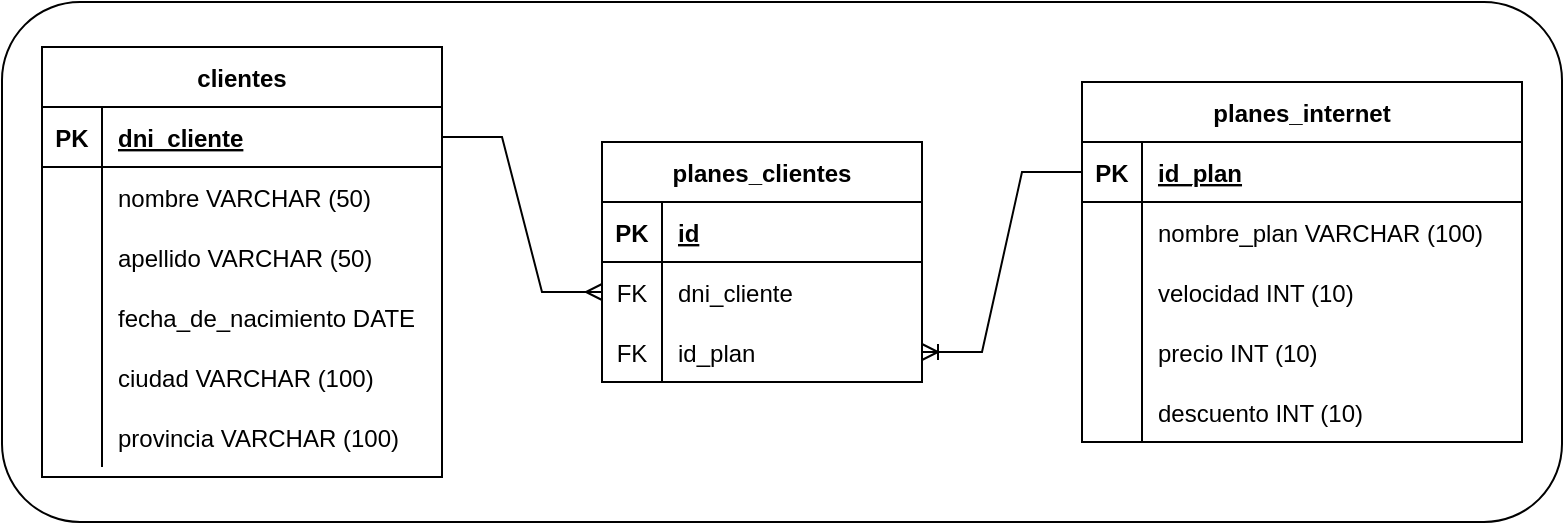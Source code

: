 <mxfile version="20.6.0" type="device"><diagram id="17K92UiK8DjXXEtSx2TE" name="Página-1"><mxGraphModel dx="2036" dy="514" grid="1" gridSize="10" guides="1" tooltips="1" connect="1" arrows="1" fold="1" page="1" pageScale="1" pageWidth="850" pageHeight="1100" math="0" shadow="0"><root><mxCell id="0"/><mxCell id="1" parent="0"/><mxCell id="JZT1kKyq05HZm3mfblYj-119" value="" style="rounded=1;whiteSpace=wrap;html=1;" vertex="1" parent="1"><mxGeometry x="-820" y="170" width="780" height="260" as="geometry"/></mxCell><mxCell id="JZT1kKyq05HZm3mfblYj-1" value="clientes" style="shape=table;startSize=30;container=1;collapsible=1;childLayout=tableLayout;fixedRows=1;rowLines=0;fontStyle=1;align=center;resizeLast=1;" vertex="1" parent="1"><mxGeometry x="-800" y="192.5" width="200" height="215" as="geometry"/></mxCell><mxCell id="JZT1kKyq05HZm3mfblYj-2" value="" style="shape=tableRow;horizontal=0;startSize=0;swimlaneHead=0;swimlaneBody=0;fillColor=none;collapsible=0;dropTarget=0;points=[[0,0.5],[1,0.5]];portConstraint=eastwest;top=0;left=0;right=0;bottom=1;" vertex="1" parent="JZT1kKyq05HZm3mfblYj-1"><mxGeometry y="30" width="200" height="30" as="geometry"/></mxCell><mxCell id="JZT1kKyq05HZm3mfblYj-3" value="PK" style="shape=partialRectangle;connectable=0;fillColor=none;top=0;left=0;bottom=0;right=0;fontStyle=1;overflow=hidden;" vertex="1" parent="JZT1kKyq05HZm3mfblYj-2"><mxGeometry width="30" height="30" as="geometry"><mxRectangle width="30" height="30" as="alternateBounds"/></mxGeometry></mxCell><mxCell id="JZT1kKyq05HZm3mfblYj-4" value="dni_cliente" style="shape=partialRectangle;connectable=0;fillColor=none;top=0;left=0;bottom=0;right=0;align=left;spacingLeft=6;fontStyle=5;overflow=hidden;" vertex="1" parent="JZT1kKyq05HZm3mfblYj-2"><mxGeometry x="30" width="170" height="30" as="geometry"><mxRectangle width="170" height="30" as="alternateBounds"/></mxGeometry></mxCell><mxCell id="JZT1kKyq05HZm3mfblYj-5" value="" style="shape=tableRow;horizontal=0;startSize=0;swimlaneHead=0;swimlaneBody=0;fillColor=none;collapsible=0;dropTarget=0;points=[[0,0.5],[1,0.5]];portConstraint=eastwest;top=0;left=0;right=0;bottom=0;" vertex="1" parent="JZT1kKyq05HZm3mfblYj-1"><mxGeometry y="60" width="200" height="30" as="geometry"/></mxCell><mxCell id="JZT1kKyq05HZm3mfblYj-6" value="" style="shape=partialRectangle;connectable=0;fillColor=none;top=0;left=0;bottom=0;right=0;editable=1;overflow=hidden;" vertex="1" parent="JZT1kKyq05HZm3mfblYj-5"><mxGeometry width="30" height="30" as="geometry"><mxRectangle width="30" height="30" as="alternateBounds"/></mxGeometry></mxCell><mxCell id="JZT1kKyq05HZm3mfblYj-7" value="nombre VARCHAR (50)" style="shape=partialRectangle;connectable=0;fillColor=none;top=0;left=0;bottom=0;right=0;align=left;spacingLeft=6;overflow=hidden;" vertex="1" parent="JZT1kKyq05HZm3mfblYj-5"><mxGeometry x="30" width="170" height="30" as="geometry"><mxRectangle width="170" height="30" as="alternateBounds"/></mxGeometry></mxCell><mxCell id="JZT1kKyq05HZm3mfblYj-8" value="" style="shape=tableRow;horizontal=0;startSize=0;swimlaneHead=0;swimlaneBody=0;fillColor=none;collapsible=0;dropTarget=0;points=[[0,0.5],[1,0.5]];portConstraint=eastwest;top=0;left=0;right=0;bottom=0;" vertex="1" parent="JZT1kKyq05HZm3mfblYj-1"><mxGeometry y="90" width="200" height="30" as="geometry"/></mxCell><mxCell id="JZT1kKyq05HZm3mfblYj-9" value="" style="shape=partialRectangle;connectable=0;fillColor=none;top=0;left=0;bottom=0;right=0;editable=1;overflow=hidden;" vertex="1" parent="JZT1kKyq05HZm3mfblYj-8"><mxGeometry width="30" height="30" as="geometry"><mxRectangle width="30" height="30" as="alternateBounds"/></mxGeometry></mxCell><mxCell id="JZT1kKyq05HZm3mfblYj-10" value="apellido VARCHAR (50)" style="shape=partialRectangle;connectable=0;fillColor=none;top=0;left=0;bottom=0;right=0;align=left;spacingLeft=6;overflow=hidden;" vertex="1" parent="JZT1kKyq05HZm3mfblYj-8"><mxGeometry x="30" width="170" height="30" as="geometry"><mxRectangle width="170" height="30" as="alternateBounds"/></mxGeometry></mxCell><mxCell id="JZT1kKyq05HZm3mfblYj-11" value="" style="shape=tableRow;horizontal=0;startSize=0;swimlaneHead=0;swimlaneBody=0;fillColor=none;collapsible=0;dropTarget=0;points=[[0,0.5],[1,0.5]];portConstraint=eastwest;top=0;left=0;right=0;bottom=0;" vertex="1" parent="JZT1kKyq05HZm3mfblYj-1"><mxGeometry y="120" width="200" height="30" as="geometry"/></mxCell><mxCell id="JZT1kKyq05HZm3mfblYj-12" value="" style="shape=partialRectangle;connectable=0;fillColor=none;top=0;left=0;bottom=0;right=0;editable=1;overflow=hidden;" vertex="1" parent="JZT1kKyq05HZm3mfblYj-11"><mxGeometry width="30" height="30" as="geometry"><mxRectangle width="30" height="30" as="alternateBounds"/></mxGeometry></mxCell><mxCell id="JZT1kKyq05HZm3mfblYj-13" value="fecha_de_nacimiento DATE" style="shape=partialRectangle;connectable=0;fillColor=none;top=0;left=0;bottom=0;right=0;align=left;spacingLeft=6;overflow=hidden;" vertex="1" parent="JZT1kKyq05HZm3mfblYj-11"><mxGeometry x="30" width="170" height="30" as="geometry"><mxRectangle width="170" height="30" as="alternateBounds"/></mxGeometry></mxCell><mxCell id="JZT1kKyq05HZm3mfblYj-14" value="" style="shape=tableRow;horizontal=0;startSize=0;swimlaneHead=0;swimlaneBody=0;fillColor=none;collapsible=0;dropTarget=0;points=[[0,0.5],[1,0.5]];portConstraint=eastwest;top=0;left=0;right=0;bottom=0;" vertex="1" parent="JZT1kKyq05HZm3mfblYj-1"><mxGeometry y="150" width="200" height="30" as="geometry"/></mxCell><mxCell id="JZT1kKyq05HZm3mfblYj-15" value="" style="shape=partialRectangle;connectable=0;fillColor=none;top=0;left=0;bottom=0;right=0;editable=1;overflow=hidden;" vertex="1" parent="JZT1kKyq05HZm3mfblYj-14"><mxGeometry width="30" height="30" as="geometry"><mxRectangle width="30" height="30" as="alternateBounds"/></mxGeometry></mxCell><mxCell id="JZT1kKyq05HZm3mfblYj-16" value="ciudad VARCHAR (100)" style="shape=partialRectangle;connectable=0;fillColor=none;top=0;left=0;bottom=0;right=0;align=left;spacingLeft=6;overflow=hidden;" vertex="1" parent="JZT1kKyq05HZm3mfblYj-14"><mxGeometry x="30" width="170" height="30" as="geometry"><mxRectangle width="170" height="30" as="alternateBounds"/></mxGeometry></mxCell><mxCell id="JZT1kKyq05HZm3mfblYj-17" value="" style="shape=tableRow;horizontal=0;startSize=0;swimlaneHead=0;swimlaneBody=0;fillColor=none;collapsible=0;dropTarget=0;points=[[0,0.5],[1,0.5]];portConstraint=eastwest;top=0;left=0;right=0;bottom=0;" vertex="1" parent="JZT1kKyq05HZm3mfblYj-1"><mxGeometry y="180" width="200" height="30" as="geometry"/></mxCell><mxCell id="JZT1kKyq05HZm3mfblYj-18" value="" style="shape=partialRectangle;connectable=0;fillColor=none;top=0;left=0;bottom=0;right=0;editable=1;overflow=hidden;" vertex="1" parent="JZT1kKyq05HZm3mfblYj-17"><mxGeometry width="30" height="30" as="geometry"><mxRectangle width="30" height="30" as="alternateBounds"/></mxGeometry></mxCell><mxCell id="JZT1kKyq05HZm3mfblYj-19" value="provincia VARCHAR (100)" style="shape=partialRectangle;connectable=0;fillColor=none;top=0;left=0;bottom=0;right=0;align=left;spacingLeft=6;overflow=hidden;" vertex="1" parent="JZT1kKyq05HZm3mfblYj-17"><mxGeometry x="30" width="170" height="30" as="geometry"><mxRectangle width="170" height="30" as="alternateBounds"/></mxGeometry></mxCell><mxCell id="JZT1kKyq05HZm3mfblYj-69" value="planes_clientes" style="shape=table;startSize=30;container=1;collapsible=1;childLayout=tableLayout;fixedRows=1;rowLines=0;fontStyle=1;align=center;resizeLast=1;" vertex="1" parent="1"><mxGeometry x="-520" y="240" width="160" height="120" as="geometry"/></mxCell><mxCell id="JZT1kKyq05HZm3mfblYj-70" value="" style="shape=tableRow;horizontal=0;startSize=0;swimlaneHead=0;swimlaneBody=0;fillColor=none;collapsible=0;dropTarget=0;points=[[0,0.5],[1,0.5]];portConstraint=eastwest;top=0;left=0;right=0;bottom=1;" vertex="1" parent="JZT1kKyq05HZm3mfblYj-69"><mxGeometry y="30" width="160" height="30" as="geometry"/></mxCell><mxCell id="JZT1kKyq05HZm3mfblYj-71" value="PK" style="shape=partialRectangle;connectable=0;fillColor=none;top=0;left=0;bottom=0;right=0;fontStyle=1;overflow=hidden;" vertex="1" parent="JZT1kKyq05HZm3mfblYj-70"><mxGeometry width="30" height="30" as="geometry"><mxRectangle width="30" height="30" as="alternateBounds"/></mxGeometry></mxCell><mxCell id="JZT1kKyq05HZm3mfblYj-72" value="id" style="shape=partialRectangle;connectable=0;fillColor=none;top=0;left=0;bottom=0;right=0;align=left;spacingLeft=6;fontStyle=5;overflow=hidden;" vertex="1" parent="JZT1kKyq05HZm3mfblYj-70"><mxGeometry x="30" width="130" height="30" as="geometry"><mxRectangle width="130" height="30" as="alternateBounds"/></mxGeometry></mxCell><mxCell id="JZT1kKyq05HZm3mfblYj-73" value="" style="shape=tableRow;horizontal=0;startSize=0;swimlaneHead=0;swimlaneBody=0;fillColor=none;collapsible=0;dropTarget=0;points=[[0,0.5],[1,0.5]];portConstraint=eastwest;top=0;left=0;right=0;bottom=0;" vertex="1" parent="JZT1kKyq05HZm3mfblYj-69"><mxGeometry y="60" width="160" height="30" as="geometry"/></mxCell><mxCell id="JZT1kKyq05HZm3mfblYj-74" value="FK" style="shape=partialRectangle;connectable=0;fillColor=none;top=0;left=0;bottom=0;right=0;editable=1;overflow=hidden;" vertex="1" parent="JZT1kKyq05HZm3mfblYj-73"><mxGeometry width="30" height="30" as="geometry"><mxRectangle width="30" height="30" as="alternateBounds"/></mxGeometry></mxCell><mxCell id="JZT1kKyq05HZm3mfblYj-75" value="dni_cliente" style="shape=partialRectangle;connectable=0;fillColor=none;top=0;left=0;bottom=0;right=0;align=left;spacingLeft=6;overflow=hidden;" vertex="1" parent="JZT1kKyq05HZm3mfblYj-73"><mxGeometry x="30" width="130" height="30" as="geometry"><mxRectangle width="130" height="30" as="alternateBounds"/></mxGeometry></mxCell><mxCell id="JZT1kKyq05HZm3mfblYj-76" value="" style="shape=tableRow;horizontal=0;startSize=0;swimlaneHead=0;swimlaneBody=0;fillColor=none;collapsible=0;dropTarget=0;points=[[0,0.5],[1,0.5]];portConstraint=eastwest;top=0;left=0;right=0;bottom=0;" vertex="1" parent="JZT1kKyq05HZm3mfblYj-69"><mxGeometry y="90" width="160" height="30" as="geometry"/></mxCell><mxCell id="JZT1kKyq05HZm3mfblYj-77" value="FK" style="shape=partialRectangle;connectable=0;fillColor=none;top=0;left=0;bottom=0;right=0;editable=1;overflow=hidden;" vertex="1" parent="JZT1kKyq05HZm3mfblYj-76"><mxGeometry width="30" height="30" as="geometry"><mxRectangle width="30" height="30" as="alternateBounds"/></mxGeometry></mxCell><mxCell id="JZT1kKyq05HZm3mfblYj-78" value="id_plan" style="shape=partialRectangle;connectable=0;fillColor=none;top=0;left=0;bottom=0;right=0;align=left;spacingLeft=6;overflow=hidden;" vertex="1" parent="JZT1kKyq05HZm3mfblYj-76"><mxGeometry x="30" width="130" height="30" as="geometry"><mxRectangle width="130" height="30" as="alternateBounds"/></mxGeometry></mxCell><mxCell id="JZT1kKyq05HZm3mfblYj-98" value="planes_internet" style="shape=table;startSize=30;container=1;collapsible=1;childLayout=tableLayout;fixedRows=1;rowLines=0;fontStyle=1;align=center;resizeLast=1;" vertex="1" parent="1"><mxGeometry x="-280" y="210" width="220" height="180" as="geometry"/></mxCell><mxCell id="JZT1kKyq05HZm3mfblYj-99" value="" style="shape=tableRow;horizontal=0;startSize=0;swimlaneHead=0;swimlaneBody=0;fillColor=none;collapsible=0;dropTarget=0;points=[[0,0.5],[1,0.5]];portConstraint=eastwest;top=0;left=0;right=0;bottom=1;" vertex="1" parent="JZT1kKyq05HZm3mfblYj-98"><mxGeometry y="30" width="220" height="30" as="geometry"/></mxCell><mxCell id="JZT1kKyq05HZm3mfblYj-100" value="PK" style="shape=partialRectangle;connectable=0;fillColor=none;top=0;left=0;bottom=0;right=0;fontStyle=1;overflow=hidden;" vertex="1" parent="JZT1kKyq05HZm3mfblYj-99"><mxGeometry width="30" height="30" as="geometry"><mxRectangle width="30" height="30" as="alternateBounds"/></mxGeometry></mxCell><mxCell id="JZT1kKyq05HZm3mfblYj-101" value="id_plan" style="shape=partialRectangle;connectable=0;fillColor=none;top=0;left=0;bottom=0;right=0;align=left;spacingLeft=6;fontStyle=5;overflow=hidden;" vertex="1" parent="JZT1kKyq05HZm3mfblYj-99"><mxGeometry x="30" width="190" height="30" as="geometry"><mxRectangle width="190" height="30" as="alternateBounds"/></mxGeometry></mxCell><mxCell id="JZT1kKyq05HZm3mfblYj-102" value="" style="shape=tableRow;horizontal=0;startSize=0;swimlaneHead=0;swimlaneBody=0;fillColor=none;collapsible=0;dropTarget=0;points=[[0,0.5],[1,0.5]];portConstraint=eastwest;top=0;left=0;right=0;bottom=0;" vertex="1" parent="JZT1kKyq05HZm3mfblYj-98"><mxGeometry y="60" width="220" height="30" as="geometry"/></mxCell><mxCell id="JZT1kKyq05HZm3mfblYj-103" value="" style="shape=partialRectangle;connectable=0;fillColor=none;top=0;left=0;bottom=0;right=0;editable=1;overflow=hidden;" vertex="1" parent="JZT1kKyq05HZm3mfblYj-102"><mxGeometry width="30" height="30" as="geometry"><mxRectangle width="30" height="30" as="alternateBounds"/></mxGeometry></mxCell><mxCell id="JZT1kKyq05HZm3mfblYj-104" value="nombre_plan VARCHAR (100)" style="shape=partialRectangle;connectable=0;fillColor=none;top=0;left=0;bottom=0;right=0;align=left;spacingLeft=6;overflow=hidden;" vertex="1" parent="JZT1kKyq05HZm3mfblYj-102"><mxGeometry x="30" width="190" height="30" as="geometry"><mxRectangle width="190" height="30" as="alternateBounds"/></mxGeometry></mxCell><mxCell id="JZT1kKyq05HZm3mfblYj-105" value="" style="shape=tableRow;horizontal=0;startSize=0;swimlaneHead=0;swimlaneBody=0;fillColor=none;collapsible=0;dropTarget=0;points=[[0,0.5],[1,0.5]];portConstraint=eastwest;top=0;left=0;right=0;bottom=0;" vertex="1" parent="JZT1kKyq05HZm3mfblYj-98"><mxGeometry y="90" width="220" height="30" as="geometry"/></mxCell><mxCell id="JZT1kKyq05HZm3mfblYj-106" value="" style="shape=partialRectangle;connectable=0;fillColor=none;top=0;left=0;bottom=0;right=0;editable=1;overflow=hidden;" vertex="1" parent="JZT1kKyq05HZm3mfblYj-105"><mxGeometry width="30" height="30" as="geometry"><mxRectangle width="30" height="30" as="alternateBounds"/></mxGeometry></mxCell><mxCell id="JZT1kKyq05HZm3mfblYj-107" value="velocidad INT (10)" style="shape=partialRectangle;connectable=0;fillColor=none;top=0;left=0;bottom=0;right=0;align=left;spacingLeft=6;overflow=hidden;" vertex="1" parent="JZT1kKyq05HZm3mfblYj-105"><mxGeometry x="30" width="190" height="30" as="geometry"><mxRectangle width="190" height="30" as="alternateBounds"/></mxGeometry></mxCell><mxCell id="JZT1kKyq05HZm3mfblYj-108" value="" style="shape=tableRow;horizontal=0;startSize=0;swimlaneHead=0;swimlaneBody=0;fillColor=none;collapsible=0;dropTarget=0;points=[[0,0.5],[1,0.5]];portConstraint=eastwest;top=0;left=0;right=0;bottom=0;" vertex="1" parent="JZT1kKyq05HZm3mfblYj-98"><mxGeometry y="120" width="220" height="30" as="geometry"/></mxCell><mxCell id="JZT1kKyq05HZm3mfblYj-109" value="" style="shape=partialRectangle;connectable=0;fillColor=none;top=0;left=0;bottom=0;right=0;editable=1;overflow=hidden;" vertex="1" parent="JZT1kKyq05HZm3mfblYj-108"><mxGeometry width="30" height="30" as="geometry"><mxRectangle width="30" height="30" as="alternateBounds"/></mxGeometry></mxCell><mxCell id="JZT1kKyq05HZm3mfblYj-110" value="precio INT (10)" style="shape=partialRectangle;connectable=0;fillColor=none;top=0;left=0;bottom=0;right=0;align=left;spacingLeft=6;overflow=hidden;" vertex="1" parent="JZT1kKyq05HZm3mfblYj-108"><mxGeometry x="30" width="190" height="30" as="geometry"><mxRectangle width="190" height="30" as="alternateBounds"/></mxGeometry></mxCell><mxCell id="JZT1kKyq05HZm3mfblYj-111" value="" style="shape=tableRow;horizontal=0;startSize=0;swimlaneHead=0;swimlaneBody=0;fillColor=none;collapsible=0;dropTarget=0;points=[[0,0.5],[1,0.5]];portConstraint=eastwest;top=0;left=0;right=0;bottom=0;" vertex="1" parent="JZT1kKyq05HZm3mfblYj-98"><mxGeometry y="150" width="220" height="30" as="geometry"/></mxCell><mxCell id="JZT1kKyq05HZm3mfblYj-112" value="" style="shape=partialRectangle;connectable=0;fillColor=none;top=0;left=0;bottom=0;right=0;editable=1;overflow=hidden;" vertex="1" parent="JZT1kKyq05HZm3mfblYj-111"><mxGeometry width="30" height="30" as="geometry"><mxRectangle width="30" height="30" as="alternateBounds"/></mxGeometry></mxCell><mxCell id="JZT1kKyq05HZm3mfblYj-113" value="descuento INT (10)" style="shape=partialRectangle;connectable=0;fillColor=none;top=0;left=0;bottom=0;right=0;align=left;spacingLeft=6;overflow=hidden;" vertex="1" parent="JZT1kKyq05HZm3mfblYj-111"><mxGeometry x="30" width="190" height="30" as="geometry"><mxRectangle width="190" height="30" as="alternateBounds"/></mxGeometry></mxCell><mxCell id="JZT1kKyq05HZm3mfblYj-117" value="" style="edgeStyle=entityRelationEdgeStyle;fontSize=12;html=1;endArrow=ERmany;rounded=0;" edge="1" parent="1" source="JZT1kKyq05HZm3mfblYj-2" target="JZT1kKyq05HZm3mfblYj-73"><mxGeometry width="100" height="100" relative="1" as="geometry"><mxPoint x="-440" y="510" as="sourcePoint"/><mxPoint x="-340" y="410" as="targetPoint"/></mxGeometry></mxCell><mxCell id="JZT1kKyq05HZm3mfblYj-118" value="" style="edgeStyle=entityRelationEdgeStyle;fontSize=12;html=1;endArrow=ERoneToMany;rounded=0;" edge="1" parent="1" source="JZT1kKyq05HZm3mfblYj-99" target="JZT1kKyq05HZm3mfblYj-76"><mxGeometry width="100" height="100" relative="1" as="geometry"><mxPoint x="-480" y="500" as="sourcePoint"/><mxPoint x="-380" y="400" as="targetPoint"/></mxGeometry></mxCell></root></mxGraphModel></diagram></mxfile>
